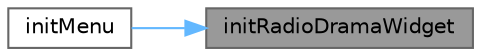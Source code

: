 digraph "initRadioDramaWidget"
{
 // LATEX_PDF_SIZE
  bgcolor="transparent";
  edge [fontname=Helvetica,fontsize=10,labelfontname=Helvetica,labelfontsize=10];
  node [fontname=Helvetica,fontsize=10,shape=box,height=0.2,width=0.4];
  rankdir="RL";
  Node1 [id="Node000001",label="initRadioDramaWidget",height=0.2,width=0.4,color="gray40", fillcolor="grey60", style="filled", fontcolor="black",tooltip="初始化广播剧分类窗口"];
  Node1 -> Node2 [id="edge1_Node000001_Node000002",dir="back",color="steelblue1",style="solid",tooltip=" "];
  Node2 [id="Node000002",label="initMenu",height=0.2,width=0.4,color="grey40", fillcolor="white", style="filled",URL="$class_listen_option_menu.html#a9b45abf428270b1d7e17309e9fc6fe1f",tooltip="初始化菜单布局和内容"];
}
